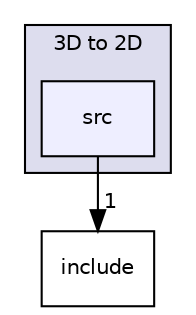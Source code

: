 digraph "3D to 2D/src" {
  compound=true
  node [ fontsize="10", fontname="Helvetica"];
  edge [ labelfontsize="10", labelfontname="Helvetica"];
  subgraph clusterdir_6a89b97dcbda14984b0ea5f50fc0e83f {
    graph [ bgcolor="#ddddee", pencolor="black", label="3D to 2D" fontname="Helvetica", fontsize="10", URL="dir_6a89b97dcbda14984b0ea5f50fc0e83f.html"]
  dir_025fc8d5c0213b60d216bb37d23d380f [shape=box, label="src", style="filled", fillcolor="#eeeeff", pencolor="black", URL="dir_025fc8d5c0213b60d216bb37d23d380f.html"];
  }
  dir_9aa1103cb2711aee50c34493a1e03fd7 [shape=box label="include" URL="dir_9aa1103cb2711aee50c34493a1e03fd7.html"];
  dir_025fc8d5c0213b60d216bb37d23d380f->dir_9aa1103cb2711aee50c34493a1e03fd7 [headlabel="1", labeldistance=1.5 headhref="dir_000005_000004.html"];
}
